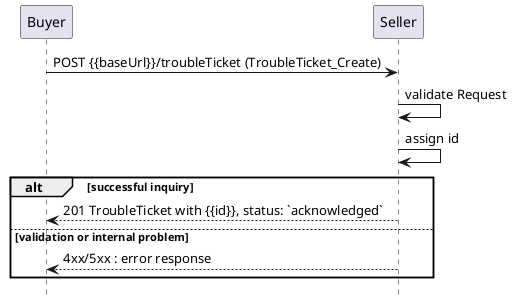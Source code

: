 @startuml

hide footbox

participant Buyer
participant Seller

Buyer -> Seller : POST {{baseUrl}}/troubleTicket (TroubleTicket_Create)

Seller -> Seller : validate Request
Seller -> Seller : assign id
alt successful inquiry
    Buyer <-- Seller : 201 TroubleTicket with {{id}}, status: `acknowledged`
else validation or internal problem
    Buyer <-- Seller: 4xx/5xx : error response
end
@enduml